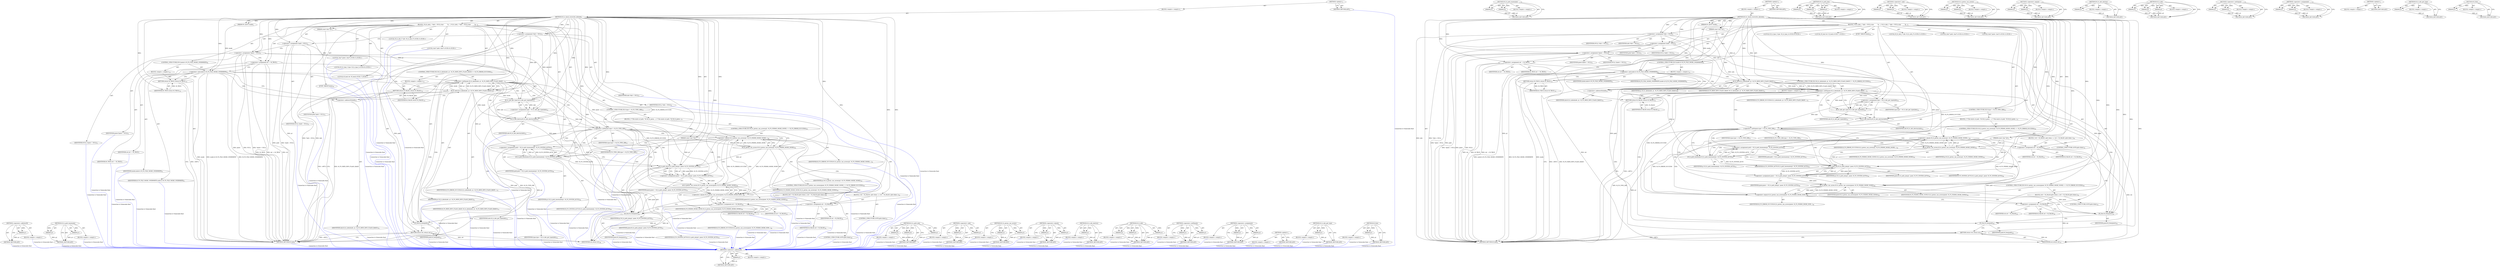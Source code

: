 digraph "M_free" {
vulnerable_145 [label=<(METHOD,&lt;operator&gt;.addressOf)>];
vulnerable_146 [label=<(PARAM,p1)>];
vulnerable_147 [label=<(BLOCK,&lt;empty&gt;,&lt;empty&gt;)>];
vulnerable_148 [label=<(METHOD_RETURN,ANY)>];
vulnerable_167 [label=<(METHOD,M_fs_path_basename)>];
vulnerable_168 [label=<(PARAM,p1)>];
vulnerable_169 [label=<(PARAM,p2)>];
vulnerable_170 [label=<(BLOCK,&lt;empty&gt;,&lt;empty&gt;)>];
vulnerable_171 [label=<(METHOD_RETURN,ANY)>];
vulnerable_6 [label=<(METHOD,&lt;global&gt;)<SUB>1</SUB>>];
vulnerable_7 [label=<(BLOCK,&lt;empty&gt;,&lt;empty&gt;)<SUB>1</SUB>>];
vulnerable_8 [label=<(METHOD,M_fs_check_overwrite_allowed)<SUB>1</SUB>>];
vulnerable_9 [label=<(PARAM,const char *p1)<SUB>1</SUB>>];
vulnerable_10 [label=<(PARAM,const char *p2)<SUB>1</SUB>>];
vulnerable_11 [label=<(PARAM,M_uint32 mode)<SUB>1</SUB>>];
vulnerable_12 [label=<(BLOCK,{
 	M_fs_info_t  *info = NULL;
	char         *p...,{
 	M_fs_info_t  *info = NULL;
	char         *p...)<SUB>2</SUB>>];
vulnerable_13 [label="<(LOCAL,M_fs_info_t* info: M_fs_info_t*)<SUB>3</SUB>>"];
vulnerable_14 [label=<(&lt;operator&gt;.assignment,*info = NULL)<SUB>3</SUB>>];
vulnerable_15 [label=<(IDENTIFIER,info,*info = NULL)<SUB>3</SUB>>];
vulnerable_16 [label=<(IDENTIFIER,NULL,*info = NULL)<SUB>3</SUB>>];
vulnerable_17 [label="<(LOCAL,char* pold: char*)<SUB>4</SUB>>"];
vulnerable_18 [label=<(&lt;operator&gt;.assignment,*pold = NULL)<SUB>4</SUB>>];
vulnerable_19 [label=<(IDENTIFIER,pold,*pold = NULL)<SUB>4</SUB>>];
vulnerable_20 [label=<(IDENTIFIER,NULL,*pold = NULL)<SUB>4</SUB>>];
vulnerable_21 [label="<(LOCAL,char* pnew: char*)<SUB>5</SUB>>"];
vulnerable_22 [label=<(&lt;operator&gt;.assignment,*pnew = NULL)<SUB>5</SUB>>];
vulnerable_23 [label=<(IDENTIFIER,pnew,*pnew = NULL)<SUB>5</SUB>>];
vulnerable_24 [label=<(IDENTIFIER,NULL,*pnew = NULL)<SUB>5</SUB>>];
vulnerable_25 [label="<(LOCAL,M_fs_type_t type: M_fs_type_t)<SUB>6</SUB>>"];
vulnerable_26 [label="<(LOCAL,M_bool ret: M_bool)<SUB>7</SUB>>"];
vulnerable_27 [label=<(&lt;operator&gt;.assignment,ret  = M_TRUE)<SUB>7</SUB>>];
vulnerable_28 [label=<(IDENTIFIER,ret,ret  = M_TRUE)<SUB>7</SUB>>];
vulnerable_29 [label=<(IDENTIFIER,M_TRUE,ret  = M_TRUE)<SUB>7</SUB>>];
vulnerable_30 [label=<(CONTROL_STRUCTURE,IF,if (mode &amp; M_FS_FILE_MODE_OVERWRITE))<SUB>9</SUB>>];
vulnerable_31 [label=<(&lt;operator&gt;.and,mode &amp; M_FS_FILE_MODE_OVERWRITE)<SUB>9</SUB>>];
vulnerable_32 [label=<(IDENTIFIER,mode,mode &amp; M_FS_FILE_MODE_OVERWRITE)<SUB>9</SUB>>];
vulnerable_33 [label=<(IDENTIFIER,M_FS_FILE_MODE_OVERWRITE,mode &amp; M_FS_FILE_MODE_OVERWRITE)<SUB>9</SUB>>];
vulnerable_34 [label=<(BLOCK,&lt;empty&gt;,&lt;empty&gt;)<SUB>10</SUB>>];
vulnerable_35 [label=<(RETURN,return M_TRUE;,return M_TRUE;)<SUB>10</SUB>>];
vulnerable_36 [label=<(IDENTIFIER,M_TRUE,return M_TRUE;)<SUB>10</SUB>>];
vulnerable_37 [label=<(CONTROL_STRUCTURE,IF,if (M_fs_info(&amp;info, p1, M_FS_PATH_INFO_FLAGS_BASIC) != M_FS_ERROR_SUCCESS))<SUB>21</SUB>>];
vulnerable_38 [label=<(&lt;operator&gt;.notEquals,M_fs_info(&amp;info, p1, M_FS_PATH_INFO_FLAGS_BASIC...)<SUB>21</SUB>>];
vulnerable_39 [label=<(M_fs_info,M_fs_info(&amp;info, p1, M_FS_PATH_INFO_FLAGS_BASIC))<SUB>21</SUB>>];
vulnerable_40 [label=<(&lt;operator&gt;.addressOf,&amp;info)<SUB>21</SUB>>];
vulnerable_41 [label=<(IDENTIFIER,info,M_fs_info(&amp;info, p1, M_FS_PATH_INFO_FLAGS_BASIC))<SUB>21</SUB>>];
vulnerable_42 [label=<(IDENTIFIER,p1,M_fs_info(&amp;info, p1, M_FS_PATH_INFO_FLAGS_BASIC))<SUB>21</SUB>>];
vulnerable_43 [label=<(IDENTIFIER,M_FS_PATH_INFO_FLAGS_BASIC,M_fs_info(&amp;info, p1, M_FS_PATH_INFO_FLAGS_BASIC))<SUB>21</SUB>>];
vulnerable_44 [label=<(IDENTIFIER,M_FS_ERROR_SUCCESS,M_fs_info(&amp;info, p1, M_FS_PATH_INFO_FLAGS_BASIC...)<SUB>21</SUB>>];
vulnerable_45 [label=<(BLOCK,&lt;empty&gt;,&lt;empty&gt;)<SUB>22</SUB>>];
vulnerable_46 [label=<(RETURN,return M_FALSE;,return M_FALSE;)<SUB>22</SUB>>];
vulnerable_47 [label=<(IDENTIFIER,M_FALSE,return M_FALSE;)<SUB>22</SUB>>];
vulnerable_48 [label=<(&lt;operator&gt;.assignment,type = M_fs_info_get_type(info))<SUB>24</SUB>>];
vulnerable_49 [label=<(IDENTIFIER,type,type = M_fs_info_get_type(info))<SUB>24</SUB>>];
vulnerable_50 [label=<(M_fs_info_get_type,M_fs_info_get_type(info))<SUB>24</SUB>>];
vulnerable_51 [label=<(IDENTIFIER,info,M_fs_info_get_type(info))<SUB>24</SUB>>];
vulnerable_52 [label=<(M_fs_info_destroy,M_fs_info_destroy(info))<SUB>25</SUB>>];
vulnerable_53 [label=<(IDENTIFIER,info,M_fs_info_destroy(info))<SUB>25</SUB>>];
vulnerable_54 [label=<(CONTROL_STRUCTURE,IF,if (type != M_FS_TYPE_DIR))<SUB>27</SUB>>];
vulnerable_55 [label=<(&lt;operator&gt;.notEquals,type != M_FS_TYPE_DIR)<SUB>27</SUB>>];
vulnerable_56 [label=<(IDENTIFIER,type,type != M_FS_TYPE_DIR)<SUB>27</SUB>>];
vulnerable_57 [label=<(IDENTIFIER,M_FS_TYPE_DIR,type != M_FS_TYPE_DIR)<SUB>27</SUB>>];
vulnerable_58 [label=<(BLOCK,{
 		/* File exists at path. */
		if (M_fs_perm...,{
 		/* File exists at path. */
		if (M_fs_perm...)<SUB>27</SUB>>];
vulnerable_59 [label=<(CONTROL_STRUCTURE,IF,if (M_fs_perms_can_access(p2, M_FS_PERMS_MODE_NONE) == M_FS_ERROR_SUCCESS))<SUB>29</SUB>>];
vulnerable_60 [label=<(&lt;operator&gt;.equals,M_fs_perms_can_access(p2, M_FS_PERMS_MODE_NONE)...)<SUB>29</SUB>>];
vulnerable_61 [label=<(M_fs_perms_can_access,M_fs_perms_can_access(p2, M_FS_PERMS_MODE_NONE))<SUB>29</SUB>>];
vulnerable_62 [label=<(IDENTIFIER,p2,M_fs_perms_can_access(p2, M_FS_PERMS_MODE_NONE))<SUB>29</SUB>>];
vulnerable_63 [label=<(IDENTIFIER,M_FS_PERMS_MODE_NONE,M_fs_perms_can_access(p2, M_FS_PERMS_MODE_NONE))<SUB>29</SUB>>];
vulnerable_64 [label=<(IDENTIFIER,M_FS_ERROR_SUCCESS,M_fs_perms_can_access(p2, M_FS_PERMS_MODE_NONE)...)<SUB>29</SUB>>];
vulnerable_65 [label=<(BLOCK,{
 			ret = M_FALSE;
 			goto done;
 		},{
 			ret = M_FALSE;
 			goto done;
 		})<SUB>30</SUB>>];
vulnerable_66 [label=<(&lt;operator&gt;.assignment,ret = M_FALSE)<SUB>31</SUB>>];
vulnerable_67 [label=<(IDENTIFIER,ret,ret = M_FALSE)<SUB>31</SUB>>];
vulnerable_68 [label=<(IDENTIFIER,M_FALSE,ret = M_FALSE)<SUB>31</SUB>>];
vulnerable_69 [label=<(CONTROL_STRUCTURE,GOTO,goto done;)<SUB>32</SUB>>];
vulnerable_70 [label=<(&lt;operator&gt;.assignment,pold = M_fs_path_basename(p1, M_FS_SYSTEM_AUTO))<SUB>37</SUB>>];
vulnerable_71 [label=<(IDENTIFIER,pold,pold = M_fs_path_basename(p1, M_FS_SYSTEM_AUTO))<SUB>37</SUB>>];
vulnerable_72 [label=<(M_fs_path_basename,M_fs_path_basename(p1, M_FS_SYSTEM_AUTO))<SUB>37</SUB>>];
vulnerable_73 [label=<(IDENTIFIER,p1,M_fs_path_basename(p1, M_FS_SYSTEM_AUTO))<SUB>37</SUB>>];
vulnerable_74 [label=<(IDENTIFIER,M_FS_SYSTEM_AUTO,M_fs_path_basename(p1, M_FS_SYSTEM_AUTO))<SUB>37</SUB>>];
vulnerable_75 [label=<(&lt;operator&gt;.assignment,pnew = M_fs_path_join(p2, pnew, M_FS_SYSTEM_AUTO))<SUB>38</SUB>>];
vulnerable_76 [label=<(IDENTIFIER,pnew,pnew = M_fs_path_join(p2, pnew, M_FS_SYSTEM_AUTO))<SUB>38</SUB>>];
vulnerable_77 [label=<(M_fs_path_join,M_fs_path_join(p2, pnew, M_FS_SYSTEM_AUTO))<SUB>38</SUB>>];
vulnerable_78 [label=<(IDENTIFIER,p2,M_fs_path_join(p2, pnew, M_FS_SYSTEM_AUTO))<SUB>38</SUB>>];
vulnerable_79 [label=<(IDENTIFIER,pnew,M_fs_path_join(p2, pnew, M_FS_SYSTEM_AUTO))<SUB>38</SUB>>];
vulnerable_80 [label=<(IDENTIFIER,M_FS_SYSTEM_AUTO,M_fs_path_join(p2, pnew, M_FS_SYSTEM_AUTO))<SUB>38</SUB>>];
vulnerable_81 [label=<(CONTROL_STRUCTURE,IF,if (M_fs_perms_can_access(pnew, M_FS_PERMS_MODE_NONE) == M_FS_ERROR_SUCCESS))<SUB>39</SUB>>];
vulnerable_82 [label=<(&lt;operator&gt;.equals,M_fs_perms_can_access(pnew, M_FS_PERMS_MODE_NON...)<SUB>39</SUB>>];
vulnerable_83 [label=<(M_fs_perms_can_access,M_fs_perms_can_access(pnew, M_FS_PERMS_MODE_NONE))<SUB>39</SUB>>];
vulnerable_84 [label=<(IDENTIFIER,pnew,M_fs_perms_can_access(pnew, M_FS_PERMS_MODE_NONE))<SUB>39</SUB>>];
vulnerable_85 [label=<(IDENTIFIER,M_FS_PERMS_MODE_NONE,M_fs_perms_can_access(pnew, M_FS_PERMS_MODE_NONE))<SUB>39</SUB>>];
vulnerable_86 [label=<(IDENTIFIER,M_FS_ERROR_SUCCESS,M_fs_perms_can_access(pnew, M_FS_PERMS_MODE_NON...)<SUB>39</SUB>>];
vulnerable_87 [label=<(BLOCK,{
		ret = M_FALSE;
		goto done;
	},{
		ret = M_FALSE;
		goto done;
	})<SUB>39</SUB>>];
vulnerable_88 [label=<(&lt;operator&gt;.assignment,ret = M_FALSE)<SUB>40</SUB>>];
vulnerable_89 [label=<(IDENTIFIER,ret,ret = M_FALSE)<SUB>40</SUB>>];
vulnerable_90 [label=<(IDENTIFIER,M_FALSE,ret = M_FALSE)<SUB>40</SUB>>];
vulnerable_91 [label=<(CONTROL_STRUCTURE,GOTO,goto done;)<SUB>41</SUB>>];
vulnerable_92 [label=<(JUMP_TARGET,done)<SUB>44</SUB>>];
vulnerable_93 [label=<(M_free,M_free(pnew))<SUB>45</SUB>>];
vulnerable_94 [label=<(IDENTIFIER,pnew,M_free(pnew))<SUB>45</SUB>>];
vulnerable_95 [label=<(M_free,M_free(pold))<SUB>46</SUB>>];
vulnerable_96 [label=<(IDENTIFIER,pold,M_free(pold))<SUB>46</SUB>>];
vulnerable_97 [label=<(RETURN,return ret;,return ret;)<SUB>47</SUB>>];
vulnerable_98 [label=<(IDENTIFIER,ret,return ret;)<SUB>47</SUB>>];
vulnerable_99 [label=<(METHOD_RETURN,M_bool)<SUB>1</SUB>>];
vulnerable_101 [label=<(METHOD_RETURN,ANY)<SUB>1</SUB>>];
vulnerable_172 [label=<(METHOD,M_fs_path_join)>];
vulnerable_173 [label=<(PARAM,p1)>];
vulnerable_174 [label=<(PARAM,p2)>];
vulnerable_175 [label=<(PARAM,p3)>];
vulnerable_176 [label=<(BLOCK,&lt;empty&gt;,&lt;empty&gt;)>];
vulnerable_177 [label=<(METHOD_RETURN,ANY)>];
vulnerable_129 [label=<(METHOD,&lt;operator&gt;.and)>];
vulnerable_130 [label=<(PARAM,p1)>];
vulnerable_131 [label=<(PARAM,p2)>];
vulnerable_132 [label=<(BLOCK,&lt;empty&gt;,&lt;empty&gt;)>];
vulnerable_133 [label=<(METHOD_RETURN,ANY)>];
vulnerable_162 [label=<(METHOD,M_fs_perms_can_access)>];
vulnerable_163 [label=<(PARAM,p1)>];
vulnerable_164 [label=<(PARAM,p2)>];
vulnerable_165 [label=<(BLOCK,&lt;empty&gt;,&lt;empty&gt;)>];
vulnerable_166 [label=<(METHOD_RETURN,ANY)>];
vulnerable_157 [label=<(METHOD,&lt;operator&gt;.equals)>];
vulnerable_158 [label=<(PARAM,p1)>];
vulnerable_159 [label=<(PARAM,p2)>];
vulnerable_160 [label=<(BLOCK,&lt;empty&gt;,&lt;empty&gt;)>];
vulnerable_161 [label=<(METHOD_RETURN,ANY)>];
vulnerable_153 [label=<(METHOD,M_fs_info_destroy)>];
vulnerable_154 [label=<(PARAM,p1)>];
vulnerable_155 [label=<(BLOCK,&lt;empty&gt;,&lt;empty&gt;)>];
vulnerable_156 [label=<(METHOD_RETURN,ANY)>];
vulnerable_139 [label=<(METHOD,M_fs_info)>];
vulnerable_140 [label=<(PARAM,p1)>];
vulnerable_141 [label=<(PARAM,p2)>];
vulnerable_142 [label=<(PARAM,p3)>];
vulnerable_143 [label=<(BLOCK,&lt;empty&gt;,&lt;empty&gt;)>];
vulnerable_144 [label=<(METHOD_RETURN,ANY)>];
vulnerable_134 [label=<(METHOD,&lt;operator&gt;.notEquals)>];
vulnerable_135 [label=<(PARAM,p1)>];
vulnerable_136 [label=<(PARAM,p2)>];
vulnerable_137 [label=<(BLOCK,&lt;empty&gt;,&lt;empty&gt;)>];
vulnerable_138 [label=<(METHOD_RETURN,ANY)>];
vulnerable_124 [label=<(METHOD,&lt;operator&gt;.assignment)>];
vulnerable_125 [label=<(PARAM,p1)>];
vulnerable_126 [label=<(PARAM,p2)>];
vulnerable_127 [label=<(BLOCK,&lt;empty&gt;,&lt;empty&gt;)>];
vulnerable_128 [label=<(METHOD_RETURN,ANY)>];
vulnerable_118 [label=<(METHOD,&lt;global&gt;)<SUB>1</SUB>>];
vulnerable_119 [label=<(BLOCK,&lt;empty&gt;,&lt;empty&gt;)>];
vulnerable_120 [label=<(METHOD_RETURN,ANY)>];
vulnerable_149 [label=<(METHOD,M_fs_info_get_type)>];
vulnerable_150 [label=<(PARAM,p1)>];
vulnerable_151 [label=<(BLOCK,&lt;empty&gt;,&lt;empty&gt;)>];
vulnerable_152 [label=<(METHOD_RETURN,ANY)>];
vulnerable_178 [label=<(METHOD,M_free)>];
vulnerable_179 [label=<(PARAM,p1)>];
vulnerable_180 [label=<(BLOCK,&lt;empty&gt;,&lt;empty&gt;)>];
vulnerable_181 [label=<(METHOD_RETURN,ANY)>];
fixed_145 [label=<(METHOD,&lt;operator&gt;.addressOf)>];
fixed_146 [label=<(PARAM,p1)>];
fixed_147 [label=<(BLOCK,&lt;empty&gt;,&lt;empty&gt;)>];
fixed_148 [label=<(METHOD_RETURN,ANY)>];
fixed_167 [label=<(METHOD,M_fs_path_basename)>];
fixed_168 [label=<(PARAM,p1)>];
fixed_169 [label=<(PARAM,p2)>];
fixed_170 [label=<(BLOCK,&lt;empty&gt;,&lt;empty&gt;)>];
fixed_171 [label=<(METHOD_RETURN,ANY)>];
fixed_6 [label=<(METHOD,&lt;global&gt;)<SUB>1</SUB>>];
fixed_7 [label=<(BLOCK,&lt;empty&gt;,&lt;empty&gt;)<SUB>1</SUB>>];
fixed_8 [label=<(METHOD,M_fs_check_overwrite_allowed)<SUB>1</SUB>>];
fixed_9 [label=<(PARAM,const char *p1)<SUB>1</SUB>>];
fixed_10 [label=<(PARAM,const char *p2)<SUB>1</SUB>>];
fixed_11 [label=<(PARAM,M_uint32 mode)<SUB>1</SUB>>];
fixed_12 [label=<(BLOCK,{
 	M_fs_info_t  *info = NULL;
	char         *p...,{
 	M_fs_info_t  *info = NULL;
	char         *p...)<SUB>2</SUB>>];
fixed_13 [label="<(LOCAL,M_fs_info_t* info: M_fs_info_t*)<SUB>3</SUB>>"];
fixed_14 [label=<(&lt;operator&gt;.assignment,*info = NULL)<SUB>3</SUB>>];
fixed_15 [label=<(IDENTIFIER,info,*info = NULL)<SUB>3</SUB>>];
fixed_16 [label=<(IDENTIFIER,NULL,*info = NULL)<SUB>3</SUB>>];
fixed_17 [label="<(LOCAL,char* pold: char*)<SUB>4</SUB>>"];
fixed_18 [label=<(&lt;operator&gt;.assignment,*pold = NULL)<SUB>4</SUB>>];
fixed_19 [label=<(IDENTIFIER,pold,*pold = NULL)<SUB>4</SUB>>];
fixed_20 [label=<(IDENTIFIER,NULL,*pold = NULL)<SUB>4</SUB>>];
fixed_21 [label="<(LOCAL,char* pnew: char*)<SUB>5</SUB>>"];
fixed_22 [label=<(&lt;operator&gt;.assignment,*pnew = NULL)<SUB>5</SUB>>];
fixed_23 [label=<(IDENTIFIER,pnew,*pnew = NULL)<SUB>5</SUB>>];
fixed_24 [label=<(IDENTIFIER,NULL,*pnew = NULL)<SUB>5</SUB>>];
fixed_25 [label="<(LOCAL,M_fs_type_t type: M_fs_type_t)<SUB>6</SUB>>"];
fixed_26 [label="<(LOCAL,M_bool ret: M_bool)<SUB>7</SUB>>"];
fixed_27 [label=<(&lt;operator&gt;.assignment,ret  = M_TRUE)<SUB>7</SUB>>];
fixed_28 [label=<(IDENTIFIER,ret,ret  = M_TRUE)<SUB>7</SUB>>];
fixed_29 [label=<(IDENTIFIER,M_TRUE,ret  = M_TRUE)<SUB>7</SUB>>];
fixed_30 [label=<(CONTROL_STRUCTURE,IF,if (mode &amp; M_FS_FILE_MODE_OVERWRITE))<SUB>9</SUB>>];
fixed_31 [label=<(&lt;operator&gt;.and,mode &amp; M_FS_FILE_MODE_OVERWRITE)<SUB>9</SUB>>];
fixed_32 [label=<(IDENTIFIER,mode,mode &amp; M_FS_FILE_MODE_OVERWRITE)<SUB>9</SUB>>];
fixed_33 [label=<(IDENTIFIER,M_FS_FILE_MODE_OVERWRITE,mode &amp; M_FS_FILE_MODE_OVERWRITE)<SUB>9</SUB>>];
fixed_34 [label=<(BLOCK,&lt;empty&gt;,&lt;empty&gt;)<SUB>10</SUB>>];
fixed_35 [label=<(RETURN,return M_TRUE;,return M_TRUE;)<SUB>10</SUB>>];
fixed_36 [label=<(IDENTIFIER,M_TRUE,return M_TRUE;)<SUB>10</SUB>>];
fixed_37 [label=<(CONTROL_STRUCTURE,IF,if (M_fs_info(&amp;info, p1, M_FS_PATH_INFO_FLAGS_BASIC) != M_FS_ERROR_SUCCESS))<SUB>21</SUB>>];
fixed_38 [label=<(&lt;operator&gt;.notEquals,M_fs_info(&amp;info, p1, M_FS_PATH_INFO_FLAGS_BASIC...)<SUB>21</SUB>>];
fixed_39 [label=<(M_fs_info,M_fs_info(&amp;info, p1, M_FS_PATH_INFO_FLAGS_BASIC))<SUB>21</SUB>>];
fixed_40 [label=<(&lt;operator&gt;.addressOf,&amp;info)<SUB>21</SUB>>];
fixed_41 [label=<(IDENTIFIER,info,M_fs_info(&amp;info, p1, M_FS_PATH_INFO_FLAGS_BASIC))<SUB>21</SUB>>];
fixed_42 [label=<(IDENTIFIER,p1,M_fs_info(&amp;info, p1, M_FS_PATH_INFO_FLAGS_BASIC))<SUB>21</SUB>>];
fixed_43 [label=<(IDENTIFIER,M_FS_PATH_INFO_FLAGS_BASIC,M_fs_info(&amp;info, p1, M_FS_PATH_INFO_FLAGS_BASIC))<SUB>21</SUB>>];
fixed_44 [label=<(IDENTIFIER,M_FS_ERROR_SUCCESS,M_fs_info(&amp;info, p1, M_FS_PATH_INFO_FLAGS_BASIC...)<SUB>21</SUB>>];
fixed_45 [label=<(BLOCK,&lt;empty&gt;,&lt;empty&gt;)<SUB>22</SUB>>];
fixed_46 [label=<(RETURN,return M_FALSE;,return M_FALSE;)<SUB>22</SUB>>];
fixed_47 [label=<(IDENTIFIER,M_FALSE,return M_FALSE;)<SUB>22</SUB>>];
fixed_48 [label=<(&lt;operator&gt;.assignment,type = M_fs_info_get_type(info))<SUB>24</SUB>>];
fixed_49 [label=<(IDENTIFIER,type,type = M_fs_info_get_type(info))<SUB>24</SUB>>];
fixed_50 [label=<(M_fs_info_get_type,M_fs_info_get_type(info))<SUB>24</SUB>>];
fixed_51 [label=<(IDENTIFIER,info,M_fs_info_get_type(info))<SUB>24</SUB>>];
fixed_52 [label=<(M_fs_info_destroy,M_fs_info_destroy(info))<SUB>25</SUB>>];
fixed_53 [label=<(IDENTIFIER,info,M_fs_info_destroy(info))<SUB>25</SUB>>];
fixed_54 [label=<(CONTROL_STRUCTURE,IF,if (type != M_FS_TYPE_DIR))<SUB>27</SUB>>];
fixed_55 [label=<(&lt;operator&gt;.notEquals,type != M_FS_TYPE_DIR)<SUB>27</SUB>>];
fixed_56 [label=<(IDENTIFIER,type,type != M_FS_TYPE_DIR)<SUB>27</SUB>>];
fixed_57 [label=<(IDENTIFIER,M_FS_TYPE_DIR,type != M_FS_TYPE_DIR)<SUB>27</SUB>>];
fixed_58 [label=<(BLOCK,{
 		/* File exists at path. */
		if (M_fs_perm...,{
 		/* File exists at path. */
		if (M_fs_perm...)<SUB>27</SUB>>];
fixed_59 [label=<(CONTROL_STRUCTURE,IF,if (M_fs_perms_can_access(p2, M_FS_PERMS_MODE_NONE) == M_FS_ERROR_SUCCESS))<SUB>29</SUB>>];
fixed_60 [label=<(&lt;operator&gt;.equals,M_fs_perms_can_access(p2, M_FS_PERMS_MODE_NONE)...)<SUB>29</SUB>>];
fixed_61 [label=<(M_fs_perms_can_access,M_fs_perms_can_access(p2, M_FS_PERMS_MODE_NONE))<SUB>29</SUB>>];
fixed_62 [label=<(IDENTIFIER,p2,M_fs_perms_can_access(p2, M_FS_PERMS_MODE_NONE))<SUB>29</SUB>>];
fixed_63 [label=<(IDENTIFIER,M_FS_PERMS_MODE_NONE,M_fs_perms_can_access(p2, M_FS_PERMS_MODE_NONE))<SUB>29</SUB>>];
fixed_64 [label=<(IDENTIFIER,M_FS_ERROR_SUCCESS,M_fs_perms_can_access(p2, M_FS_PERMS_MODE_NONE)...)<SUB>29</SUB>>];
fixed_65 [label=<(BLOCK,{
 			ret = M_FALSE;
 			goto done;
 		},{
 			ret = M_FALSE;
 			goto done;
 		})<SUB>29</SUB>>];
fixed_66 [label=<(&lt;operator&gt;.assignment,ret = M_FALSE)<SUB>30</SUB>>];
fixed_67 [label=<(IDENTIFIER,ret,ret = M_FALSE)<SUB>30</SUB>>];
fixed_68 [label=<(IDENTIFIER,M_FALSE,ret = M_FALSE)<SUB>30</SUB>>];
fixed_69 [label=<(CONTROL_STRUCTURE,GOTO,goto done;)<SUB>31</SUB>>];
fixed_70 [label=<(&lt;operator&gt;.assignment,pold = M_fs_path_basename(p1, M_FS_SYSTEM_AUTO))<SUB>36</SUB>>];
fixed_71 [label=<(IDENTIFIER,pold,pold = M_fs_path_basename(p1, M_FS_SYSTEM_AUTO))<SUB>36</SUB>>];
fixed_72 [label=<(M_fs_path_basename,M_fs_path_basename(p1, M_FS_SYSTEM_AUTO))<SUB>36</SUB>>];
fixed_73 [label=<(IDENTIFIER,p1,M_fs_path_basename(p1, M_FS_SYSTEM_AUTO))<SUB>36</SUB>>];
fixed_74 [label=<(IDENTIFIER,M_FS_SYSTEM_AUTO,M_fs_path_basename(p1, M_FS_SYSTEM_AUTO))<SUB>36</SUB>>];
fixed_75 [label=<(&lt;operator&gt;.assignment,pnew = M_fs_path_join(p2, pnew, M_FS_SYSTEM_AUTO))<SUB>37</SUB>>];
fixed_76 [label=<(IDENTIFIER,pnew,pnew = M_fs_path_join(p2, pnew, M_FS_SYSTEM_AUTO))<SUB>37</SUB>>];
fixed_77 [label=<(M_fs_path_join,M_fs_path_join(p2, pnew, M_FS_SYSTEM_AUTO))<SUB>37</SUB>>];
fixed_78 [label=<(IDENTIFIER,p2,M_fs_path_join(p2, pnew, M_FS_SYSTEM_AUTO))<SUB>37</SUB>>];
fixed_79 [label=<(IDENTIFIER,pnew,M_fs_path_join(p2, pnew, M_FS_SYSTEM_AUTO))<SUB>37</SUB>>];
fixed_80 [label=<(IDENTIFIER,M_FS_SYSTEM_AUTO,M_fs_path_join(p2, pnew, M_FS_SYSTEM_AUTO))<SUB>37</SUB>>];
fixed_81 [label=<(CONTROL_STRUCTURE,IF,if (M_fs_perms_can_access(pnew, M_FS_PERMS_MODE_NONE) == M_FS_ERROR_SUCCESS))<SUB>38</SUB>>];
fixed_82 [label=<(&lt;operator&gt;.equals,M_fs_perms_can_access(pnew, M_FS_PERMS_MODE_NON...)<SUB>38</SUB>>];
fixed_83 [label=<(M_fs_perms_can_access,M_fs_perms_can_access(pnew, M_FS_PERMS_MODE_NONE))<SUB>38</SUB>>];
fixed_84 [label=<(IDENTIFIER,pnew,M_fs_perms_can_access(pnew, M_FS_PERMS_MODE_NONE))<SUB>38</SUB>>];
fixed_85 [label=<(IDENTIFIER,M_FS_PERMS_MODE_NONE,M_fs_perms_can_access(pnew, M_FS_PERMS_MODE_NONE))<SUB>38</SUB>>];
fixed_86 [label=<(IDENTIFIER,M_FS_ERROR_SUCCESS,M_fs_perms_can_access(pnew, M_FS_PERMS_MODE_NON...)<SUB>38</SUB>>];
fixed_87 [label=<(BLOCK,{
		ret = M_FALSE;
		goto done;
	},{
		ret = M_FALSE;
		goto done;
	})<SUB>38</SUB>>];
fixed_88 [label=<(&lt;operator&gt;.assignment,ret = M_FALSE)<SUB>39</SUB>>];
fixed_89 [label=<(IDENTIFIER,ret,ret = M_FALSE)<SUB>39</SUB>>];
fixed_90 [label=<(IDENTIFIER,M_FALSE,ret = M_FALSE)<SUB>39</SUB>>];
fixed_91 [label=<(CONTROL_STRUCTURE,GOTO,goto done;)<SUB>40</SUB>>];
fixed_92 [label=<(JUMP_TARGET,done)<SUB>43</SUB>>];
fixed_93 [label=<(M_free,M_free(pnew))<SUB>44</SUB>>];
fixed_94 [label=<(IDENTIFIER,pnew,M_free(pnew))<SUB>44</SUB>>];
fixed_95 [label=<(M_free,M_free(pold))<SUB>45</SUB>>];
fixed_96 [label=<(IDENTIFIER,pold,M_free(pold))<SUB>45</SUB>>];
fixed_97 [label=<(RETURN,return ret;,return ret;)<SUB>46</SUB>>];
fixed_98 [label=<(IDENTIFIER,ret,return ret;)<SUB>46</SUB>>];
fixed_99 [label=<(METHOD_RETURN,M_bool)<SUB>1</SUB>>];
fixed_101 [label=<(METHOD_RETURN,ANY)<SUB>1</SUB>>];
fixed_172 [label=<(METHOD,M_fs_path_join)>];
fixed_173 [label=<(PARAM,p1)>];
fixed_174 [label=<(PARAM,p2)>];
fixed_175 [label=<(PARAM,p3)>];
fixed_176 [label=<(BLOCK,&lt;empty&gt;,&lt;empty&gt;)>];
fixed_177 [label=<(METHOD_RETURN,ANY)>];
fixed_129 [label=<(METHOD,&lt;operator&gt;.and)>];
fixed_130 [label=<(PARAM,p1)>];
fixed_131 [label=<(PARAM,p2)>];
fixed_132 [label=<(BLOCK,&lt;empty&gt;,&lt;empty&gt;)>];
fixed_133 [label=<(METHOD_RETURN,ANY)>];
fixed_162 [label=<(METHOD,M_fs_perms_can_access)>];
fixed_163 [label=<(PARAM,p1)>];
fixed_164 [label=<(PARAM,p2)>];
fixed_165 [label=<(BLOCK,&lt;empty&gt;,&lt;empty&gt;)>];
fixed_166 [label=<(METHOD_RETURN,ANY)>];
fixed_157 [label=<(METHOD,&lt;operator&gt;.equals)>];
fixed_158 [label=<(PARAM,p1)>];
fixed_159 [label=<(PARAM,p2)>];
fixed_160 [label=<(BLOCK,&lt;empty&gt;,&lt;empty&gt;)>];
fixed_161 [label=<(METHOD_RETURN,ANY)>];
fixed_153 [label=<(METHOD,M_fs_info_destroy)>];
fixed_154 [label=<(PARAM,p1)>];
fixed_155 [label=<(BLOCK,&lt;empty&gt;,&lt;empty&gt;)>];
fixed_156 [label=<(METHOD_RETURN,ANY)>];
fixed_139 [label=<(METHOD,M_fs_info)>];
fixed_140 [label=<(PARAM,p1)>];
fixed_141 [label=<(PARAM,p2)>];
fixed_142 [label=<(PARAM,p3)>];
fixed_143 [label=<(BLOCK,&lt;empty&gt;,&lt;empty&gt;)>];
fixed_144 [label=<(METHOD_RETURN,ANY)>];
fixed_134 [label=<(METHOD,&lt;operator&gt;.notEquals)>];
fixed_135 [label=<(PARAM,p1)>];
fixed_136 [label=<(PARAM,p2)>];
fixed_137 [label=<(BLOCK,&lt;empty&gt;,&lt;empty&gt;)>];
fixed_138 [label=<(METHOD_RETURN,ANY)>];
fixed_124 [label=<(METHOD,&lt;operator&gt;.assignment)>];
fixed_125 [label=<(PARAM,p1)>];
fixed_126 [label=<(PARAM,p2)>];
fixed_127 [label=<(BLOCK,&lt;empty&gt;,&lt;empty&gt;)>];
fixed_128 [label=<(METHOD_RETURN,ANY)>];
fixed_118 [label=<(METHOD,&lt;global&gt;)<SUB>1</SUB>>];
fixed_119 [label=<(BLOCK,&lt;empty&gt;,&lt;empty&gt;)>];
fixed_120 [label=<(METHOD_RETURN,ANY)>];
fixed_149 [label=<(METHOD,M_fs_info_get_type)>];
fixed_150 [label=<(PARAM,p1)>];
fixed_151 [label=<(BLOCK,&lt;empty&gt;,&lt;empty&gt;)>];
fixed_152 [label=<(METHOD_RETURN,ANY)>];
fixed_178 [label=<(METHOD,M_free)>];
fixed_179 [label=<(PARAM,p1)>];
fixed_180 [label=<(BLOCK,&lt;empty&gt;,&lt;empty&gt;)>];
fixed_181 [label=<(METHOD_RETURN,ANY)>];
vulnerable_145 -> vulnerable_146  [key=0, label="AST: "];
vulnerable_145 -> vulnerable_146  [key=1, label="DDG: "];
vulnerable_145 -> vulnerable_147  [key=0, label="AST: "];
vulnerable_145 -> vulnerable_148  [key=0, label="AST: "];
vulnerable_145 -> vulnerable_148  [key=1, label="CFG: "];
vulnerable_146 -> vulnerable_148  [key=0, label="DDG: p1"];
vulnerable_167 -> vulnerable_168  [key=0, label="AST: "];
vulnerable_167 -> vulnerable_168  [key=1, label="DDG: "];
vulnerable_167 -> vulnerable_170  [key=0, label="AST: "];
vulnerable_167 -> vulnerable_169  [key=0, label="AST: "];
vulnerable_167 -> vulnerable_169  [key=1, label="DDG: "];
vulnerable_167 -> vulnerable_171  [key=0, label="AST: "];
vulnerable_167 -> vulnerable_171  [key=1, label="CFG: "];
vulnerable_168 -> vulnerable_171  [key=0, label="DDG: p1"];
vulnerable_169 -> vulnerable_171  [key=0, label="DDG: p2"];
vulnerable_6 -> vulnerable_7  [key=0, label="AST: "];
vulnerable_6 -> vulnerable_101  [key=0, label="AST: "];
vulnerable_6 -> vulnerable_101  [key=1, label="CFG: "];
vulnerable_7 -> vulnerable_8  [key=0, label="AST: "];
vulnerable_8 -> vulnerable_9  [key=0, label="AST: "];
vulnerable_8 -> vulnerable_9  [key=1, label="DDG: "];
vulnerable_8 -> vulnerable_10  [key=0, label="AST: "];
vulnerable_8 -> vulnerable_10  [key=1, label="DDG: "];
vulnerable_8 -> vulnerable_11  [key=0, label="AST: "];
vulnerable_8 -> vulnerable_11  [key=1, label="DDG: "];
vulnerable_8 -> vulnerable_12  [key=0, label="AST: "];
vulnerable_8 -> vulnerable_99  [key=0, label="AST: "];
vulnerable_8 -> vulnerable_14  [key=0, label="CFG: "];
vulnerable_8 -> vulnerable_14  [key=1, label="DDG: "];
vulnerable_8 -> vulnerable_18  [key=0, label="DDG: "];
vulnerable_8 -> vulnerable_22  [key=0, label="DDG: "];
vulnerable_8 -> vulnerable_27  [key=0, label="DDG: "];
vulnerable_8 -> vulnerable_52  [key=0, label="DDG: "];
vulnerable_8 -> vulnerable_93  [key=0, label="DDG: "];
vulnerable_8 -> vulnerable_95  [key=0, label="DDG: "];
vulnerable_8 -> vulnerable_98  [key=0, label="DDG: "];
vulnerable_8 -> vulnerable_31  [key=0, label="DDG: "];
vulnerable_8 -> vulnerable_38  [key=0, label="DDG: "];
vulnerable_8 -> vulnerable_46  [key=0, label="DDG: "];
vulnerable_8 -> vulnerable_50  [key=0, label="DDG: "];
vulnerable_8 -> vulnerable_55  [key=0, label="DDG: "];
vulnerable_8 -> vulnerable_72  [key=0, label="DDG: "];
vulnerable_8 -> vulnerable_77  [key=0, label="DDG: "];
vulnerable_8 -> vulnerable_82  [key=0, label="DDG: "];
vulnerable_8 -> vulnerable_88  [key=0, label="DDG: "];
vulnerable_8 -> vulnerable_36  [key=0, label="DDG: "];
vulnerable_8 -> vulnerable_39  [key=0, label="DDG: "];
vulnerable_8 -> vulnerable_47  [key=0, label="DDG: "];
vulnerable_8 -> vulnerable_83  [key=0, label="DDG: "];
vulnerable_8 -> vulnerable_60  [key=0, label="DDG: "];
vulnerable_8 -> vulnerable_66  [key=0, label="DDG: "];
vulnerable_8 -> vulnerable_61  [key=0, label="DDG: "];
vulnerable_9 -> vulnerable_99  [key=0, label="DDG: p1"];
vulnerable_9 -> vulnerable_39  [key=0, label="DDG: p1"];
vulnerable_10 -> vulnerable_99  [key=0, label="DDG: p2"];
vulnerable_10 -> vulnerable_77  [key=0, label="DDG: p2"];
vulnerable_10 -> vulnerable_61  [key=0, label="DDG: p2"];
vulnerable_11 -> vulnerable_31  [key=0, label="DDG: mode"];
vulnerable_12 -> vulnerable_13  [key=0, label="AST: "];
vulnerable_12 -> vulnerable_14  [key=0, label="AST: "];
vulnerable_12 -> vulnerable_17  [key=0, label="AST: "];
vulnerable_12 -> vulnerable_18  [key=0, label="AST: "];
vulnerable_12 -> vulnerable_21  [key=0, label="AST: "];
vulnerable_12 -> vulnerable_22  [key=0, label="AST: "];
vulnerable_12 -> vulnerable_25  [key=0, label="AST: "];
vulnerable_12 -> vulnerable_26  [key=0, label="AST: "];
vulnerable_12 -> vulnerable_27  [key=0, label="AST: "];
vulnerable_12 -> vulnerable_30  [key=0, label="AST: "];
vulnerable_12 -> vulnerable_37  [key=0, label="AST: "];
vulnerable_12 -> vulnerable_48  [key=0, label="AST: "];
vulnerable_12 -> vulnerable_52  [key=0, label="AST: "];
vulnerable_12 -> vulnerable_54  [key=0, label="AST: "];
vulnerable_12 -> vulnerable_70  [key=0, label="AST: "];
vulnerable_12 -> vulnerable_75  [key=0, label="AST: "];
vulnerable_12 -> vulnerable_81  [key=0, label="AST: "];
vulnerable_12 -> vulnerable_92  [key=0, label="AST: "];
vulnerable_12 -> vulnerable_93  [key=0, label="AST: "];
vulnerable_12 -> vulnerable_95  [key=0, label="AST: "];
vulnerable_12 -> vulnerable_97  [key=0, label="AST: "];
vulnerable_14 -> vulnerable_15  [key=0, label="AST: "];
vulnerable_14 -> vulnerable_16  [key=0, label="AST: "];
vulnerable_14 -> vulnerable_18  [key=0, label="CFG: "];
vulnerable_14 -> vulnerable_99  [key=0, label="DDG: info"];
vulnerable_14 -> vulnerable_99  [key=1, label="DDG: *info = NULL"];
vulnerable_14 -> vulnerable_50  [key=0, label="DDG: info"];
vulnerable_14 -> vulnerable_39  [key=0, label="DDG: info"];
vulnerable_18 -> vulnerable_19  [key=0, label="AST: "];
vulnerable_18 -> vulnerable_20  [key=0, label="AST: "];
vulnerable_18 -> vulnerable_22  [key=0, label="CFG: "];
vulnerable_18 -> vulnerable_99  [key=0, label="DDG: pold"];
vulnerable_18 -> vulnerable_99  [key=1, label="DDG: *pold = NULL"];
vulnerable_18 -> vulnerable_95  [key=0, label="DDG: pold"];
vulnerable_22 -> vulnerable_23  [key=0, label="AST: "];
vulnerable_22 -> vulnerable_24  [key=0, label="AST: "];
vulnerable_22 -> vulnerable_27  [key=0, label="CFG: "];
vulnerable_22 -> vulnerable_99  [key=0, label="DDG: pnew"];
vulnerable_22 -> vulnerable_99  [key=1, label="DDG: NULL"];
vulnerable_22 -> vulnerable_99  [key=2, label="DDG: *pnew = NULL"];
vulnerable_22 -> vulnerable_93  [key=0, label="DDG: pnew"];
vulnerable_22 -> vulnerable_77  [key=0, label="DDG: pnew"];
vulnerable_27 -> vulnerable_28  [key=0, label="AST: "];
vulnerable_27 -> vulnerable_29  [key=0, label="AST: "];
vulnerable_27 -> vulnerable_31  [key=0, label="CFG: "];
vulnerable_27 -> vulnerable_99  [key=0, label="DDG: ret"];
vulnerable_27 -> vulnerable_99  [key=1, label="DDG: M_TRUE"];
vulnerable_27 -> vulnerable_99  [key=2, label="DDG: ret  = M_TRUE"];
vulnerable_27 -> vulnerable_98  [key=0, label="DDG: ret"];
vulnerable_30 -> vulnerable_31  [key=0, label="AST: "];
vulnerable_30 -> vulnerable_34  [key=0, label="AST: "];
vulnerable_31 -> vulnerable_32  [key=0, label="AST: "];
vulnerable_31 -> vulnerable_33  [key=0, label="AST: "];
vulnerable_31 -> vulnerable_35  [key=0, label="CFG: "];
vulnerable_31 -> vulnerable_35  [key=1, label="CDG: "];
vulnerable_31 -> vulnerable_40  [key=0, label="CFG: "];
vulnerable_31 -> vulnerable_40  [key=1, label="CDG: "];
vulnerable_31 -> vulnerable_99  [key=0, label="DDG: mode"];
vulnerable_31 -> vulnerable_99  [key=1, label="DDG: mode &amp; M_FS_FILE_MODE_OVERWRITE"];
vulnerable_31 -> vulnerable_99  [key=2, label="DDG: M_FS_FILE_MODE_OVERWRITE"];
vulnerable_31 -> vulnerable_38  [key=0, label="CDG: "];
vulnerable_31 -> vulnerable_39  [key=0, label="CDG: "];
vulnerable_34 -> vulnerable_35  [key=0, label="AST: "];
vulnerable_35 -> vulnerable_36  [key=0, label="AST: "];
vulnerable_35 -> vulnerable_99  [key=0, label="CFG: "];
vulnerable_35 -> vulnerable_99  [key=1, label="DDG: &lt;RET&gt;"];
vulnerable_36 -> vulnerable_35  [key=0, label="DDG: M_TRUE"];
vulnerable_37 -> vulnerable_38  [key=0, label="AST: "];
vulnerable_37 -> vulnerable_45  [key=0, label="AST: "];
vulnerable_38 -> vulnerable_39  [key=0, label="AST: "];
vulnerable_38 -> vulnerable_44  [key=0, label="AST: "];
vulnerable_38 -> vulnerable_46  [key=0, label="CFG: "];
vulnerable_38 -> vulnerable_46  [key=1, label="CDG: "];
vulnerable_38 -> vulnerable_50  [key=0, label="CFG: "];
vulnerable_38 -> vulnerable_50  [key=1, label="CDG: "];
vulnerable_38 -> vulnerable_82  [key=0, label="DDG: M_FS_ERROR_SUCCESS"];
vulnerable_38 -> vulnerable_60  [key=0, label="DDG: M_FS_ERROR_SUCCESS"];
vulnerable_38 -> vulnerable_48  [key=0, label="CDG: "];
vulnerable_38 -> vulnerable_52  [key=0, label="CDG: "];
vulnerable_38 -> vulnerable_95  [key=0, label="CDG: "];
vulnerable_38 -> vulnerable_97  [key=0, label="CDG: "];
vulnerable_38 -> vulnerable_93  [key=0, label="CDG: "];
vulnerable_38 -> vulnerable_55  [key=0, label="CDG: "];
vulnerable_39 -> vulnerable_40  [key=0, label="AST: "];
vulnerable_39 -> vulnerable_42  [key=0, label="AST: "];
vulnerable_39 -> vulnerable_43  [key=0, label="AST: "];
vulnerable_39 -> vulnerable_38  [key=0, label="CFG: "];
vulnerable_39 -> vulnerable_38  [key=1, label="DDG: &amp;info"];
vulnerable_39 -> vulnerable_38  [key=2, label="DDG: p1"];
vulnerable_39 -> vulnerable_38  [key=3, label="DDG: M_FS_PATH_INFO_FLAGS_BASIC"];
vulnerable_39 -> vulnerable_99  [key=0, label="DDG: M_FS_PATH_INFO_FLAGS_BASIC"];
vulnerable_39 -> vulnerable_52  [key=0, label="DDG: &amp;info"];
vulnerable_39 -> vulnerable_50  [key=0, label="DDG: &amp;info"];
vulnerable_39 -> vulnerable_72  [key=0, label="DDG: p1"];
vulnerable_40 -> vulnerable_41  [key=0, label="AST: "];
vulnerable_40 -> vulnerable_39  [key=0, label="CFG: "];
vulnerable_45 -> vulnerable_46  [key=0, label="AST: "];
vulnerable_46 -> vulnerable_47  [key=0, label="AST: "];
vulnerable_46 -> vulnerable_99  [key=0, label="CFG: "];
vulnerable_46 -> vulnerable_99  [key=1, label="DDG: &lt;RET&gt;"];
vulnerable_47 -> vulnerable_46  [key=0, label="DDG: M_FALSE"];
vulnerable_48 -> vulnerable_49  [key=0, label="AST: "];
vulnerable_48 -> vulnerable_50  [key=0, label="AST: "];
vulnerable_48 -> vulnerable_52  [key=0, label="CFG: "];
vulnerable_48 -> vulnerable_55  [key=0, label="DDG: type"];
vulnerable_50 -> vulnerable_51  [key=0, label="AST: "];
vulnerable_50 -> vulnerable_48  [key=0, label="CFG: "];
vulnerable_50 -> vulnerable_48  [key=1, label="DDG: info"];
vulnerable_50 -> vulnerable_52  [key=0, label="DDG: info"];
vulnerable_52 -> vulnerable_53  [key=0, label="AST: "];
vulnerable_52 -> vulnerable_55  [key=0, label="CFG: "];
vulnerable_54 -> vulnerable_55  [key=0, label="AST: "];
vulnerable_54 -> vulnerable_58  [key=0, label="AST: "];
vulnerable_55 -> vulnerable_56  [key=0, label="AST: "];
vulnerable_55 -> vulnerable_57  [key=0, label="AST: "];
vulnerable_55 -> vulnerable_61  [key=0, label="CFG: "];
vulnerable_55 -> vulnerable_61  [key=1, label="CDG: "];
vulnerable_55 -> vulnerable_72  [key=0, label="CFG: "];
vulnerable_55 -> vulnerable_72  [key=1, label="CDG: "];
vulnerable_55 -> vulnerable_99  [key=0, label="DDG: M_FS_TYPE_DIR"];
vulnerable_55 -> vulnerable_60  [key=0, label="CDG: "];
vulnerable_55 -> vulnerable_77  [key=0, label="CDG: "];
vulnerable_55 -> vulnerable_75  [key=0, label="CDG: "];
vulnerable_55 -> vulnerable_82  [key=0, label="CDG: "];
vulnerable_55 -> vulnerable_83  [key=0, label="CDG: "];
vulnerable_55 -> vulnerable_70  [key=0, label="CDG: "];
vulnerable_58 -> vulnerable_59  [key=0, label="AST: "];
vulnerable_59 -> vulnerable_60  [key=0, label="AST: "];
vulnerable_59 -> vulnerable_65  [key=0, label="AST: "];
vulnerable_60 -> vulnerable_61  [key=0, label="AST: "];
vulnerable_60 -> vulnerable_64  [key=0, label="AST: "];
vulnerable_60 -> vulnerable_66  [key=0, label="CFG: "];
vulnerable_60 -> vulnerable_66  [key=1, label="CDG: "];
vulnerable_60 -> vulnerable_72  [key=0, label="CFG: "];
vulnerable_60 -> vulnerable_72  [key=1, label="CDG: "];
vulnerable_60 -> vulnerable_82  [key=0, label="DDG: M_FS_ERROR_SUCCESS"];
vulnerable_60 -> vulnerable_82  [key=1, label="CDG: "];
vulnerable_60 -> vulnerable_77  [key=0, label="CDG: "];
vulnerable_60 -> vulnerable_75  [key=0, label="CDG: "];
vulnerable_60 -> vulnerable_83  [key=0, label="CDG: "];
vulnerable_60 -> vulnerable_70  [key=0, label="CDG: "];
vulnerable_61 -> vulnerable_62  [key=0, label="AST: "];
vulnerable_61 -> vulnerable_63  [key=0, label="AST: "];
vulnerable_61 -> vulnerable_60  [key=0, label="CFG: "];
vulnerable_61 -> vulnerable_60  [key=1, label="DDG: p2"];
vulnerable_61 -> vulnerable_60  [key=2, label="DDG: M_FS_PERMS_MODE_NONE"];
vulnerable_61 -> vulnerable_77  [key=0, label="DDG: p2"];
vulnerable_61 -> vulnerable_83  [key=0, label="DDG: M_FS_PERMS_MODE_NONE"];
vulnerable_65 -> vulnerable_66  [key=0, label="AST: "];
vulnerable_65 -> vulnerable_69  [key=0, label="AST: "];
vulnerable_66 -> vulnerable_67  [key=0, label="AST: "];
vulnerable_66 -> vulnerable_68  [key=0, label="AST: "];
vulnerable_66 -> vulnerable_93  [key=0, label="CFG: "];
vulnerable_66 -> vulnerable_98  [key=0, label="DDG: ret"];
vulnerable_70 -> vulnerable_71  [key=0, label="AST: "];
vulnerable_70 -> vulnerable_72  [key=0, label="AST: "];
vulnerable_70 -> vulnerable_77  [key=0, label="CFG: "];
vulnerable_70 -> vulnerable_95  [key=0, label="DDG: pold"];
vulnerable_72 -> vulnerable_73  [key=0, label="AST: "];
vulnerable_72 -> vulnerable_74  [key=0, label="AST: "];
vulnerable_72 -> vulnerable_70  [key=0, label="CFG: "];
vulnerable_72 -> vulnerable_70  [key=1, label="DDG: p1"];
vulnerable_72 -> vulnerable_70  [key=2, label="DDG: M_FS_SYSTEM_AUTO"];
vulnerable_72 -> vulnerable_77  [key=0, label="DDG: M_FS_SYSTEM_AUTO"];
vulnerable_75 -> vulnerable_76  [key=0, label="AST: "];
vulnerable_75 -> vulnerable_77  [key=0, label="AST: "];
vulnerable_75 -> vulnerable_83  [key=0, label="CFG: "];
vulnerable_75 -> vulnerable_83  [key=1, label="DDG: pnew"];
vulnerable_77 -> vulnerable_78  [key=0, label="AST: "];
vulnerable_77 -> vulnerable_79  [key=0, label="AST: "];
vulnerable_77 -> vulnerable_80  [key=0, label="AST: "];
vulnerable_77 -> vulnerable_75  [key=0, label="CFG: "];
vulnerable_77 -> vulnerable_75  [key=1, label="DDG: p2"];
vulnerable_77 -> vulnerable_75  [key=2, label="DDG: pnew"];
vulnerable_77 -> vulnerable_75  [key=3, label="DDG: M_FS_SYSTEM_AUTO"];
vulnerable_81 -> vulnerable_82  [key=0, label="AST: "];
vulnerable_81 -> vulnerable_87  [key=0, label="AST: "];
vulnerable_82 -> vulnerable_83  [key=0, label="AST: "];
vulnerable_82 -> vulnerable_86  [key=0, label="AST: "];
vulnerable_82 -> vulnerable_88  [key=0, label="CFG: "];
vulnerable_82 -> vulnerable_88  [key=1, label="CDG: "];
vulnerable_82 -> vulnerable_93  [key=0, label="CFG: "];
vulnerable_83 -> vulnerable_84  [key=0, label="AST: "];
vulnerable_83 -> vulnerable_85  [key=0, label="AST: "];
vulnerable_83 -> vulnerable_82  [key=0, label="CFG: "];
vulnerable_83 -> vulnerable_82  [key=1, label="DDG: pnew"];
vulnerable_83 -> vulnerable_82  [key=2, label="DDG: M_FS_PERMS_MODE_NONE"];
vulnerable_83 -> vulnerable_93  [key=0, label="DDG: pnew"];
vulnerable_87 -> vulnerable_88  [key=0, label="AST: "];
vulnerable_87 -> vulnerable_91  [key=0, label="AST: "];
vulnerable_88 -> vulnerable_89  [key=0, label="AST: "];
vulnerable_88 -> vulnerable_90  [key=0, label="AST: "];
vulnerable_88 -> vulnerable_93  [key=0, label="CFG: "];
vulnerable_88 -> vulnerable_98  [key=0, label="DDG: ret"];
vulnerable_93 -> vulnerable_94  [key=0, label="AST: "];
vulnerable_93 -> vulnerable_95  [key=0, label="CFG: "];
vulnerable_95 -> vulnerable_96  [key=0, label="AST: "];
vulnerable_95 -> vulnerable_97  [key=0, label="CFG: "];
vulnerable_97 -> vulnerable_98  [key=0, label="AST: "];
vulnerable_97 -> vulnerable_99  [key=0, label="CFG: "];
vulnerable_97 -> vulnerable_99  [key=1, label="DDG: &lt;RET&gt;"];
vulnerable_98 -> vulnerable_97  [key=0, label="DDG: ret"];
vulnerable_172 -> vulnerable_173  [key=0, label="AST: "];
vulnerable_172 -> vulnerable_173  [key=1, label="DDG: "];
vulnerable_172 -> vulnerable_176  [key=0, label="AST: "];
vulnerable_172 -> vulnerable_174  [key=0, label="AST: "];
vulnerable_172 -> vulnerable_174  [key=1, label="DDG: "];
vulnerable_172 -> vulnerable_177  [key=0, label="AST: "];
vulnerable_172 -> vulnerable_177  [key=1, label="CFG: "];
vulnerable_172 -> vulnerable_175  [key=0, label="AST: "];
vulnerable_172 -> vulnerable_175  [key=1, label="DDG: "];
vulnerable_173 -> vulnerable_177  [key=0, label="DDG: p1"];
vulnerable_174 -> vulnerable_177  [key=0, label="DDG: p2"];
vulnerable_175 -> vulnerable_177  [key=0, label="DDG: p3"];
vulnerable_129 -> vulnerable_130  [key=0, label="AST: "];
vulnerable_129 -> vulnerable_130  [key=1, label="DDG: "];
vulnerable_129 -> vulnerable_132  [key=0, label="AST: "];
vulnerable_129 -> vulnerable_131  [key=0, label="AST: "];
vulnerable_129 -> vulnerable_131  [key=1, label="DDG: "];
vulnerable_129 -> vulnerable_133  [key=0, label="AST: "];
vulnerable_129 -> vulnerable_133  [key=1, label="CFG: "];
vulnerable_130 -> vulnerable_133  [key=0, label="DDG: p1"];
vulnerable_131 -> vulnerable_133  [key=0, label="DDG: p2"];
vulnerable_162 -> vulnerable_163  [key=0, label="AST: "];
vulnerable_162 -> vulnerable_163  [key=1, label="DDG: "];
vulnerable_162 -> vulnerable_165  [key=0, label="AST: "];
vulnerable_162 -> vulnerable_164  [key=0, label="AST: "];
vulnerable_162 -> vulnerable_164  [key=1, label="DDG: "];
vulnerable_162 -> vulnerable_166  [key=0, label="AST: "];
vulnerable_162 -> vulnerable_166  [key=1, label="CFG: "];
vulnerable_163 -> vulnerable_166  [key=0, label="DDG: p1"];
vulnerable_164 -> vulnerable_166  [key=0, label="DDG: p2"];
vulnerable_157 -> vulnerable_158  [key=0, label="AST: "];
vulnerable_157 -> vulnerable_158  [key=1, label="DDG: "];
vulnerable_157 -> vulnerable_160  [key=0, label="AST: "];
vulnerable_157 -> vulnerable_159  [key=0, label="AST: "];
vulnerable_157 -> vulnerable_159  [key=1, label="DDG: "];
vulnerable_157 -> vulnerable_161  [key=0, label="AST: "];
vulnerable_157 -> vulnerable_161  [key=1, label="CFG: "];
vulnerable_158 -> vulnerable_161  [key=0, label="DDG: p1"];
vulnerable_159 -> vulnerable_161  [key=0, label="DDG: p2"];
vulnerable_153 -> vulnerable_154  [key=0, label="AST: "];
vulnerable_153 -> vulnerable_154  [key=1, label="DDG: "];
vulnerable_153 -> vulnerable_155  [key=0, label="AST: "];
vulnerable_153 -> vulnerable_156  [key=0, label="AST: "];
vulnerable_153 -> vulnerable_156  [key=1, label="CFG: "];
vulnerable_154 -> vulnerable_156  [key=0, label="DDG: p1"];
vulnerable_139 -> vulnerable_140  [key=0, label="AST: "];
vulnerable_139 -> vulnerable_140  [key=1, label="DDG: "];
vulnerable_139 -> vulnerable_143  [key=0, label="AST: "];
vulnerable_139 -> vulnerable_141  [key=0, label="AST: "];
vulnerable_139 -> vulnerable_141  [key=1, label="DDG: "];
vulnerable_139 -> vulnerable_144  [key=0, label="AST: "];
vulnerable_139 -> vulnerable_144  [key=1, label="CFG: "];
vulnerable_139 -> vulnerable_142  [key=0, label="AST: "];
vulnerable_139 -> vulnerable_142  [key=1, label="DDG: "];
vulnerable_140 -> vulnerable_144  [key=0, label="DDG: p1"];
vulnerable_141 -> vulnerable_144  [key=0, label="DDG: p2"];
vulnerable_142 -> vulnerable_144  [key=0, label="DDG: p3"];
vulnerable_134 -> vulnerable_135  [key=0, label="AST: "];
vulnerable_134 -> vulnerable_135  [key=1, label="DDG: "];
vulnerable_134 -> vulnerable_137  [key=0, label="AST: "];
vulnerable_134 -> vulnerable_136  [key=0, label="AST: "];
vulnerable_134 -> vulnerable_136  [key=1, label="DDG: "];
vulnerable_134 -> vulnerable_138  [key=0, label="AST: "];
vulnerable_134 -> vulnerable_138  [key=1, label="CFG: "];
vulnerable_135 -> vulnerable_138  [key=0, label="DDG: p1"];
vulnerable_136 -> vulnerable_138  [key=0, label="DDG: p2"];
vulnerable_124 -> vulnerable_125  [key=0, label="AST: "];
vulnerable_124 -> vulnerable_125  [key=1, label="DDG: "];
vulnerable_124 -> vulnerable_127  [key=0, label="AST: "];
vulnerable_124 -> vulnerable_126  [key=0, label="AST: "];
vulnerable_124 -> vulnerable_126  [key=1, label="DDG: "];
vulnerable_124 -> vulnerable_128  [key=0, label="AST: "];
vulnerable_124 -> vulnerable_128  [key=1, label="CFG: "];
vulnerable_125 -> vulnerable_128  [key=0, label="DDG: p1"];
vulnerable_126 -> vulnerable_128  [key=0, label="DDG: p2"];
vulnerable_118 -> vulnerable_119  [key=0, label="AST: "];
vulnerable_118 -> vulnerable_120  [key=0, label="AST: "];
vulnerable_118 -> vulnerable_120  [key=1, label="CFG: "];
vulnerable_149 -> vulnerable_150  [key=0, label="AST: "];
vulnerable_149 -> vulnerable_150  [key=1, label="DDG: "];
vulnerable_149 -> vulnerable_151  [key=0, label="AST: "];
vulnerable_149 -> vulnerable_152  [key=0, label="AST: "];
vulnerable_149 -> vulnerable_152  [key=1, label="CFG: "];
vulnerable_150 -> vulnerable_152  [key=0, label="DDG: p1"];
vulnerable_178 -> vulnerable_179  [key=0, label="AST: "];
vulnerable_178 -> vulnerable_179  [key=1, label="DDG: "];
vulnerable_178 -> vulnerable_180  [key=0, label="AST: "];
vulnerable_178 -> vulnerable_181  [key=0, label="AST: "];
vulnerable_178 -> vulnerable_181  [key=1, label="CFG: "];
vulnerable_179 -> vulnerable_181  [key=0, label="DDG: p1"];
fixed_145 -> fixed_146  [key=0, label="AST: "];
fixed_145 -> fixed_146  [key=1, label="DDG: "];
fixed_145 -> fixed_147  [key=0, label="AST: "];
fixed_145 -> fixed_148  [key=0, label="AST: "];
fixed_145 -> fixed_148  [key=1, label="CFG: "];
fixed_146 -> fixed_148  [key=0, label="DDG: p1"];
fixed_147 -> vulnerable_145  [color=blue, key=0, label="Connection to Vulnerable Root", penwidth="2.0", style=dashed];
fixed_148 -> vulnerable_145  [color=blue, key=0, label="Connection to Vulnerable Root", penwidth="2.0", style=dashed];
fixed_167 -> fixed_168  [key=0, label="AST: "];
fixed_167 -> fixed_168  [key=1, label="DDG: "];
fixed_167 -> fixed_170  [key=0, label="AST: "];
fixed_167 -> fixed_169  [key=0, label="AST: "];
fixed_167 -> fixed_169  [key=1, label="DDG: "];
fixed_167 -> fixed_171  [key=0, label="AST: "];
fixed_167 -> fixed_171  [key=1, label="CFG: "];
fixed_168 -> fixed_171  [key=0, label="DDG: p1"];
fixed_169 -> fixed_171  [key=0, label="DDG: p2"];
fixed_170 -> vulnerable_145  [color=blue, key=0, label="Connection to Vulnerable Root", penwidth="2.0", style=dashed];
fixed_171 -> vulnerable_145  [color=blue, key=0, label="Connection to Vulnerable Root", penwidth="2.0", style=dashed];
fixed_6 -> fixed_7  [key=0, label="AST: "];
fixed_6 -> fixed_101  [key=0, label="AST: "];
fixed_6 -> fixed_101  [key=1, label="CFG: "];
fixed_7 -> fixed_8  [key=0, label="AST: "];
fixed_8 -> fixed_9  [key=0, label="AST: "];
fixed_8 -> fixed_9  [key=1, label="DDG: "];
fixed_8 -> fixed_10  [key=0, label="AST: "];
fixed_8 -> fixed_10  [key=1, label="DDG: "];
fixed_8 -> fixed_11  [key=0, label="AST: "];
fixed_8 -> fixed_11  [key=1, label="DDG: "];
fixed_8 -> fixed_12  [key=0, label="AST: "];
fixed_8 -> fixed_99  [key=0, label="AST: "];
fixed_8 -> fixed_14  [key=0, label="CFG: "];
fixed_8 -> fixed_14  [key=1, label="DDG: "];
fixed_8 -> fixed_18  [key=0, label="DDG: "];
fixed_8 -> fixed_22  [key=0, label="DDG: "];
fixed_8 -> fixed_27  [key=0, label="DDG: "];
fixed_8 -> fixed_52  [key=0, label="DDG: "];
fixed_8 -> fixed_93  [key=0, label="DDG: "];
fixed_8 -> fixed_95  [key=0, label="DDG: "];
fixed_8 -> fixed_98  [key=0, label="DDG: "];
fixed_8 -> fixed_31  [key=0, label="DDG: "];
fixed_8 -> fixed_38  [key=0, label="DDG: "];
fixed_8 -> fixed_46  [key=0, label="DDG: "];
fixed_8 -> fixed_50  [key=0, label="DDG: "];
fixed_8 -> fixed_55  [key=0, label="DDG: "];
fixed_8 -> fixed_72  [key=0, label="DDG: "];
fixed_8 -> fixed_77  [key=0, label="DDG: "];
fixed_8 -> fixed_82  [key=0, label="DDG: "];
fixed_8 -> fixed_88  [key=0, label="DDG: "];
fixed_8 -> fixed_36  [key=0, label="DDG: "];
fixed_8 -> fixed_39  [key=0, label="DDG: "];
fixed_8 -> fixed_47  [key=0, label="DDG: "];
fixed_8 -> fixed_83  [key=0, label="DDG: "];
fixed_8 -> fixed_60  [key=0, label="DDG: "];
fixed_8 -> fixed_66  [key=0, label="DDG: "];
fixed_8 -> fixed_61  [key=0, label="DDG: "];
fixed_9 -> fixed_99  [key=0, label="DDG: p1"];
fixed_9 -> fixed_39  [key=0, label="DDG: p1"];
fixed_10 -> fixed_99  [key=0, label="DDG: p2"];
fixed_10 -> fixed_77  [key=0, label="DDG: p2"];
fixed_10 -> fixed_61  [key=0, label="DDG: p2"];
fixed_11 -> fixed_31  [key=0, label="DDG: mode"];
fixed_12 -> fixed_13  [key=0, label="AST: "];
fixed_12 -> fixed_14  [key=0, label="AST: "];
fixed_12 -> fixed_17  [key=0, label="AST: "];
fixed_12 -> fixed_18  [key=0, label="AST: "];
fixed_12 -> fixed_21  [key=0, label="AST: "];
fixed_12 -> fixed_22  [key=0, label="AST: "];
fixed_12 -> fixed_25  [key=0, label="AST: "];
fixed_12 -> fixed_26  [key=0, label="AST: "];
fixed_12 -> fixed_27  [key=0, label="AST: "];
fixed_12 -> fixed_30  [key=0, label="AST: "];
fixed_12 -> fixed_37  [key=0, label="AST: "];
fixed_12 -> fixed_48  [key=0, label="AST: "];
fixed_12 -> fixed_52  [key=0, label="AST: "];
fixed_12 -> fixed_54  [key=0, label="AST: "];
fixed_12 -> fixed_70  [key=0, label="AST: "];
fixed_12 -> fixed_75  [key=0, label="AST: "];
fixed_12 -> fixed_81  [key=0, label="AST: "];
fixed_12 -> fixed_92  [key=0, label="AST: "];
fixed_12 -> fixed_93  [key=0, label="AST: "];
fixed_12 -> fixed_95  [key=0, label="AST: "];
fixed_12 -> fixed_97  [key=0, label="AST: "];
fixed_13 -> vulnerable_145  [color=blue, key=0, label="Connection to Vulnerable Root", penwidth="2.0", style=dashed];
fixed_14 -> fixed_15  [key=0, label="AST: "];
fixed_14 -> fixed_16  [key=0, label="AST: "];
fixed_14 -> fixed_18  [key=0, label="CFG: "];
fixed_14 -> fixed_99  [key=0, label="DDG: info"];
fixed_14 -> fixed_99  [key=1, label="DDG: *info = NULL"];
fixed_14 -> fixed_50  [key=0, label="DDG: info"];
fixed_14 -> fixed_39  [key=0, label="DDG: info"];
fixed_15 -> vulnerable_145  [color=blue, key=0, label="Connection to Vulnerable Root", penwidth="2.0", style=dashed];
fixed_16 -> vulnerable_145  [color=blue, key=0, label="Connection to Vulnerable Root", penwidth="2.0", style=dashed];
fixed_17 -> vulnerable_145  [color=blue, key=0, label="Connection to Vulnerable Root", penwidth="2.0", style=dashed];
fixed_18 -> fixed_19  [key=0, label="AST: "];
fixed_18 -> fixed_20  [key=0, label="AST: "];
fixed_18 -> fixed_22  [key=0, label="CFG: "];
fixed_18 -> fixed_99  [key=0, label="DDG: pold"];
fixed_18 -> fixed_99  [key=1, label="DDG: *pold = NULL"];
fixed_18 -> fixed_95  [key=0, label="DDG: pold"];
fixed_19 -> vulnerable_145  [color=blue, key=0, label="Connection to Vulnerable Root", penwidth="2.0", style=dashed];
fixed_20 -> vulnerable_145  [color=blue, key=0, label="Connection to Vulnerable Root", penwidth="2.0", style=dashed];
fixed_21 -> vulnerable_145  [color=blue, key=0, label="Connection to Vulnerable Root", penwidth="2.0", style=dashed];
fixed_22 -> fixed_23  [key=0, label="AST: "];
fixed_22 -> fixed_24  [key=0, label="AST: "];
fixed_22 -> fixed_27  [key=0, label="CFG: "];
fixed_22 -> fixed_99  [key=0, label="DDG: pnew"];
fixed_22 -> fixed_99  [key=1, label="DDG: NULL"];
fixed_22 -> fixed_99  [key=2, label="DDG: *pnew = NULL"];
fixed_22 -> fixed_93  [key=0, label="DDG: pnew"];
fixed_22 -> fixed_77  [key=0, label="DDG: pnew"];
fixed_23 -> vulnerable_145  [color=blue, key=0, label="Connection to Vulnerable Root", penwidth="2.0", style=dashed];
fixed_24 -> vulnerable_145  [color=blue, key=0, label="Connection to Vulnerable Root", penwidth="2.0", style=dashed];
fixed_25 -> vulnerable_145  [color=blue, key=0, label="Connection to Vulnerable Root", penwidth="2.0", style=dashed];
fixed_26 -> vulnerable_145  [color=blue, key=0, label="Connection to Vulnerable Root", penwidth="2.0", style=dashed];
fixed_27 -> fixed_28  [key=0, label="AST: "];
fixed_27 -> fixed_29  [key=0, label="AST: "];
fixed_27 -> fixed_31  [key=0, label="CFG: "];
fixed_27 -> fixed_99  [key=0, label="DDG: ret"];
fixed_27 -> fixed_99  [key=1, label="DDG: M_TRUE"];
fixed_27 -> fixed_99  [key=2, label="DDG: ret  = M_TRUE"];
fixed_27 -> fixed_98  [key=0, label="DDG: ret"];
fixed_28 -> vulnerable_145  [color=blue, key=0, label="Connection to Vulnerable Root", penwidth="2.0", style=dashed];
fixed_29 -> vulnerable_145  [color=blue, key=0, label="Connection to Vulnerable Root", penwidth="2.0", style=dashed];
fixed_30 -> fixed_31  [key=0, label="AST: "];
fixed_30 -> fixed_34  [key=0, label="AST: "];
fixed_31 -> fixed_32  [key=0, label="AST: "];
fixed_31 -> fixed_33  [key=0, label="AST: "];
fixed_31 -> fixed_35  [key=0, label="CFG: "];
fixed_31 -> fixed_35  [key=1, label="CDG: "];
fixed_31 -> fixed_40  [key=0, label="CFG: "];
fixed_31 -> fixed_40  [key=1, label="CDG: "];
fixed_31 -> fixed_99  [key=0, label="DDG: mode"];
fixed_31 -> fixed_99  [key=1, label="DDG: mode &amp; M_FS_FILE_MODE_OVERWRITE"];
fixed_31 -> fixed_99  [key=2, label="DDG: M_FS_FILE_MODE_OVERWRITE"];
fixed_31 -> fixed_38  [key=0, label="CDG: "];
fixed_31 -> fixed_39  [key=0, label="CDG: "];
fixed_32 -> vulnerable_145  [color=blue, key=0, label="Connection to Vulnerable Root", penwidth="2.0", style=dashed];
fixed_33 -> vulnerable_145  [color=blue, key=0, label="Connection to Vulnerable Root", penwidth="2.0", style=dashed];
fixed_34 -> fixed_35  [key=0, label="AST: "];
fixed_35 -> fixed_36  [key=0, label="AST: "];
fixed_35 -> fixed_99  [key=0, label="CFG: "];
fixed_35 -> fixed_99  [key=1, label="DDG: &lt;RET&gt;"];
fixed_36 -> fixed_35  [key=0, label="DDG: M_TRUE"];
fixed_37 -> fixed_38  [key=0, label="AST: "];
fixed_37 -> fixed_45  [key=0, label="AST: "];
fixed_38 -> fixed_39  [key=0, label="AST: "];
fixed_38 -> fixed_44  [key=0, label="AST: "];
fixed_38 -> fixed_46  [key=0, label="CFG: "];
fixed_38 -> fixed_46  [key=1, label="CDG: "];
fixed_38 -> fixed_50  [key=0, label="CFG: "];
fixed_38 -> fixed_50  [key=1, label="CDG: "];
fixed_38 -> fixed_82  [key=0, label="DDG: M_FS_ERROR_SUCCESS"];
fixed_38 -> fixed_60  [key=0, label="DDG: M_FS_ERROR_SUCCESS"];
fixed_38 -> fixed_48  [key=0, label="CDG: "];
fixed_38 -> fixed_52  [key=0, label="CDG: "];
fixed_38 -> fixed_95  [key=0, label="CDG: "];
fixed_38 -> fixed_97  [key=0, label="CDG: "];
fixed_38 -> fixed_93  [key=0, label="CDG: "];
fixed_38 -> fixed_55  [key=0, label="CDG: "];
fixed_39 -> fixed_40  [key=0, label="AST: "];
fixed_39 -> fixed_42  [key=0, label="AST: "];
fixed_39 -> fixed_43  [key=0, label="AST: "];
fixed_39 -> fixed_38  [key=0, label="CFG: "];
fixed_39 -> fixed_38  [key=1, label="DDG: &amp;info"];
fixed_39 -> fixed_38  [key=2, label="DDG: p1"];
fixed_39 -> fixed_38  [key=3, label="DDG: M_FS_PATH_INFO_FLAGS_BASIC"];
fixed_39 -> fixed_99  [key=0, label="DDG: M_FS_PATH_INFO_FLAGS_BASIC"];
fixed_39 -> fixed_52  [key=0, label="DDG: &amp;info"];
fixed_39 -> fixed_50  [key=0, label="DDG: &amp;info"];
fixed_39 -> fixed_72  [key=0, label="DDG: p1"];
fixed_40 -> fixed_41  [key=0, label="AST: "];
fixed_40 -> fixed_39  [key=0, label="CFG: "];
fixed_41 -> vulnerable_145  [color=blue, key=0, label="Connection to Vulnerable Root", penwidth="2.0", style=dashed];
fixed_42 -> vulnerable_145  [color=blue, key=0, label="Connection to Vulnerable Root", penwidth="2.0", style=dashed];
fixed_43 -> vulnerable_145  [color=blue, key=0, label="Connection to Vulnerable Root", penwidth="2.0", style=dashed];
fixed_44 -> vulnerable_145  [color=blue, key=0, label="Connection to Vulnerable Root", penwidth="2.0", style=dashed];
fixed_45 -> fixed_46  [key=0, label="AST: "];
fixed_46 -> fixed_47  [key=0, label="AST: "];
fixed_46 -> fixed_99  [key=0, label="CFG: "];
fixed_46 -> fixed_99  [key=1, label="DDG: &lt;RET&gt;"];
fixed_47 -> fixed_46  [key=0, label="DDG: M_FALSE"];
fixed_48 -> fixed_49  [key=0, label="AST: "];
fixed_48 -> fixed_50  [key=0, label="AST: "];
fixed_48 -> fixed_52  [key=0, label="CFG: "];
fixed_48 -> fixed_55  [key=0, label="DDG: type"];
fixed_49 -> vulnerable_145  [color=blue, key=0, label="Connection to Vulnerable Root", penwidth="2.0", style=dashed];
fixed_50 -> fixed_51  [key=0, label="AST: "];
fixed_50 -> fixed_48  [key=0, label="CFG: "];
fixed_50 -> fixed_48  [key=1, label="DDG: info"];
fixed_50 -> fixed_52  [key=0, label="DDG: info"];
fixed_51 -> vulnerable_145  [color=blue, key=0, label="Connection to Vulnerable Root", penwidth="2.0", style=dashed];
fixed_52 -> fixed_53  [key=0, label="AST: "];
fixed_52 -> fixed_55  [key=0, label="CFG: "];
fixed_53 -> vulnerable_145  [color=blue, key=0, label="Connection to Vulnerable Root", penwidth="2.0", style=dashed];
fixed_54 -> fixed_55  [key=0, label="AST: "];
fixed_54 -> fixed_58  [key=0, label="AST: "];
fixed_55 -> fixed_56  [key=0, label="AST: "];
fixed_55 -> fixed_57  [key=0, label="AST: "];
fixed_55 -> fixed_61  [key=0, label="CFG: "];
fixed_55 -> fixed_61  [key=1, label="CDG: "];
fixed_55 -> fixed_72  [key=0, label="CFG: "];
fixed_55 -> fixed_72  [key=1, label="CDG: "];
fixed_55 -> fixed_99  [key=0, label="DDG: M_FS_TYPE_DIR"];
fixed_55 -> fixed_60  [key=0, label="CDG: "];
fixed_55 -> fixed_77  [key=0, label="CDG: "];
fixed_55 -> fixed_75  [key=0, label="CDG: "];
fixed_55 -> fixed_82  [key=0, label="CDG: "];
fixed_55 -> fixed_83  [key=0, label="CDG: "];
fixed_55 -> fixed_70  [key=0, label="CDG: "];
fixed_56 -> vulnerable_145  [color=blue, key=0, label="Connection to Vulnerable Root", penwidth="2.0", style=dashed];
fixed_57 -> vulnerable_145  [color=blue, key=0, label="Connection to Vulnerable Root", penwidth="2.0", style=dashed];
fixed_58 -> fixed_59  [key=0, label="AST: "];
fixed_59 -> fixed_60  [key=0, label="AST: "];
fixed_59 -> fixed_65  [key=0, label="AST: "];
fixed_60 -> fixed_61  [key=0, label="AST: "];
fixed_60 -> fixed_64  [key=0, label="AST: "];
fixed_60 -> fixed_66  [key=0, label="CFG: "];
fixed_60 -> fixed_66  [key=1, label="CDG: "];
fixed_60 -> fixed_72  [key=0, label="CFG: "];
fixed_60 -> fixed_72  [key=1, label="CDG: "];
fixed_60 -> fixed_82  [key=0, label="DDG: M_FS_ERROR_SUCCESS"];
fixed_60 -> fixed_82  [key=1, label="CDG: "];
fixed_60 -> fixed_77  [key=0, label="CDG: "];
fixed_60 -> fixed_75  [key=0, label="CDG: "];
fixed_60 -> fixed_83  [key=0, label="CDG: "];
fixed_60 -> fixed_70  [key=0, label="CDG: "];
fixed_61 -> fixed_62  [key=0, label="AST: "];
fixed_61 -> fixed_63  [key=0, label="AST: "];
fixed_61 -> fixed_60  [key=0, label="CFG: "];
fixed_61 -> fixed_60  [key=1, label="DDG: p2"];
fixed_61 -> fixed_60  [key=2, label="DDG: M_FS_PERMS_MODE_NONE"];
fixed_61 -> fixed_77  [key=0, label="DDG: p2"];
fixed_61 -> fixed_83  [key=0, label="DDG: M_FS_PERMS_MODE_NONE"];
fixed_62 -> vulnerable_145  [color=blue, key=0, label="Connection to Vulnerable Root", penwidth="2.0", style=dashed];
fixed_63 -> vulnerable_145  [color=blue, key=0, label="Connection to Vulnerable Root", penwidth="2.0", style=dashed];
fixed_64 -> vulnerable_145  [color=blue, key=0, label="Connection to Vulnerable Root", penwidth="2.0", style=dashed];
fixed_65 -> fixed_66  [key=0, label="AST: "];
fixed_65 -> fixed_69  [key=0, label="AST: "];
fixed_66 -> fixed_67  [key=0, label="AST: "];
fixed_66 -> fixed_68  [key=0, label="AST: "];
fixed_66 -> fixed_93  [key=0, label="CFG: "];
fixed_66 -> fixed_98  [key=0, label="DDG: ret"];
fixed_67 -> vulnerable_145  [color=blue, key=0, label="Connection to Vulnerable Root", penwidth="2.0", style=dashed];
fixed_68 -> vulnerable_145  [color=blue, key=0, label="Connection to Vulnerable Root", penwidth="2.0", style=dashed];
fixed_69 -> vulnerable_145  [color=blue, key=0, label="Connection to Vulnerable Root", penwidth="2.0", style=dashed];
fixed_70 -> fixed_71  [key=0, label="AST: "];
fixed_70 -> fixed_72  [key=0, label="AST: "];
fixed_70 -> fixed_77  [key=0, label="CFG: "];
fixed_70 -> fixed_95  [key=0, label="DDG: pold"];
fixed_71 -> vulnerable_145  [color=blue, key=0, label="Connection to Vulnerable Root", penwidth="2.0", style=dashed];
fixed_72 -> fixed_73  [key=0, label="AST: "];
fixed_72 -> fixed_74  [key=0, label="AST: "];
fixed_72 -> fixed_70  [key=0, label="CFG: "];
fixed_72 -> fixed_70  [key=1, label="DDG: p1"];
fixed_72 -> fixed_70  [key=2, label="DDG: M_FS_SYSTEM_AUTO"];
fixed_72 -> fixed_77  [key=0, label="DDG: M_FS_SYSTEM_AUTO"];
fixed_73 -> vulnerable_145  [color=blue, key=0, label="Connection to Vulnerable Root", penwidth="2.0", style=dashed];
fixed_74 -> vulnerable_145  [color=blue, key=0, label="Connection to Vulnerable Root", penwidth="2.0", style=dashed];
fixed_75 -> fixed_76  [key=0, label="AST: "];
fixed_75 -> fixed_77  [key=0, label="AST: "];
fixed_75 -> fixed_83  [key=0, label="CFG: "];
fixed_75 -> fixed_83  [key=1, label="DDG: pnew"];
fixed_76 -> vulnerable_145  [color=blue, key=0, label="Connection to Vulnerable Root", penwidth="2.0", style=dashed];
fixed_77 -> fixed_78  [key=0, label="AST: "];
fixed_77 -> fixed_79  [key=0, label="AST: "];
fixed_77 -> fixed_80  [key=0, label="AST: "];
fixed_77 -> fixed_75  [key=0, label="CFG: "];
fixed_77 -> fixed_75  [key=1, label="DDG: p2"];
fixed_77 -> fixed_75  [key=2, label="DDG: pnew"];
fixed_77 -> fixed_75  [key=3, label="DDG: M_FS_SYSTEM_AUTO"];
fixed_78 -> vulnerable_145  [color=blue, key=0, label="Connection to Vulnerable Root", penwidth="2.0", style=dashed];
fixed_79 -> vulnerable_145  [color=blue, key=0, label="Connection to Vulnerable Root", penwidth="2.0", style=dashed];
fixed_80 -> vulnerable_145  [color=blue, key=0, label="Connection to Vulnerable Root", penwidth="2.0", style=dashed];
fixed_81 -> fixed_82  [key=0, label="AST: "];
fixed_81 -> fixed_87  [key=0, label="AST: "];
fixed_82 -> fixed_83  [key=0, label="AST: "];
fixed_82 -> fixed_86  [key=0, label="AST: "];
fixed_82 -> fixed_88  [key=0, label="CFG: "];
fixed_82 -> fixed_88  [key=1, label="CDG: "];
fixed_82 -> fixed_93  [key=0, label="CFG: "];
fixed_83 -> fixed_84  [key=0, label="AST: "];
fixed_83 -> fixed_85  [key=0, label="AST: "];
fixed_83 -> fixed_82  [key=0, label="CFG: "];
fixed_83 -> fixed_82  [key=1, label="DDG: pnew"];
fixed_83 -> fixed_82  [key=2, label="DDG: M_FS_PERMS_MODE_NONE"];
fixed_83 -> fixed_93  [key=0, label="DDG: pnew"];
fixed_84 -> vulnerable_145  [color=blue, key=0, label="Connection to Vulnerable Root", penwidth="2.0", style=dashed];
fixed_85 -> vulnerable_145  [color=blue, key=0, label="Connection to Vulnerable Root", penwidth="2.0", style=dashed];
fixed_86 -> vulnerable_145  [color=blue, key=0, label="Connection to Vulnerable Root", penwidth="2.0", style=dashed];
fixed_87 -> fixed_88  [key=0, label="AST: "];
fixed_87 -> fixed_91  [key=0, label="AST: "];
fixed_88 -> fixed_89  [key=0, label="AST: "];
fixed_88 -> fixed_90  [key=0, label="AST: "];
fixed_88 -> fixed_93  [key=0, label="CFG: "];
fixed_88 -> fixed_98  [key=0, label="DDG: ret"];
fixed_89 -> vulnerable_145  [color=blue, key=0, label="Connection to Vulnerable Root", penwidth="2.0", style=dashed];
fixed_90 -> vulnerable_145  [color=blue, key=0, label="Connection to Vulnerable Root", penwidth="2.0", style=dashed];
fixed_91 -> vulnerable_145  [color=blue, key=0, label="Connection to Vulnerable Root", penwidth="2.0", style=dashed];
fixed_92 -> vulnerable_145  [color=blue, key=0, label="Connection to Vulnerable Root", penwidth="2.0", style=dashed];
fixed_93 -> fixed_94  [key=0, label="AST: "];
fixed_93 -> fixed_95  [key=0, label="CFG: "];
fixed_94 -> vulnerable_145  [color=blue, key=0, label="Connection to Vulnerable Root", penwidth="2.0", style=dashed];
fixed_95 -> fixed_96  [key=0, label="AST: "];
fixed_95 -> fixed_97  [key=0, label="CFG: "];
fixed_96 -> vulnerable_145  [color=blue, key=0, label="Connection to Vulnerable Root", penwidth="2.0", style=dashed];
fixed_97 -> fixed_98  [key=0, label="AST: "];
fixed_97 -> fixed_99  [key=0, label="CFG: "];
fixed_97 -> fixed_99  [key=1, label="DDG: &lt;RET&gt;"];
fixed_98 -> fixed_97  [key=0, label="DDG: ret"];
fixed_99 -> vulnerable_145  [color=blue, key=0, label="Connection to Vulnerable Root", penwidth="2.0", style=dashed];
fixed_101 -> vulnerable_145  [color=blue, key=0, label="Connection to Vulnerable Root", penwidth="2.0", style=dashed];
fixed_172 -> fixed_173  [key=0, label="AST: "];
fixed_172 -> fixed_173  [key=1, label="DDG: "];
fixed_172 -> fixed_176  [key=0, label="AST: "];
fixed_172 -> fixed_174  [key=0, label="AST: "];
fixed_172 -> fixed_174  [key=1, label="DDG: "];
fixed_172 -> fixed_177  [key=0, label="AST: "];
fixed_172 -> fixed_177  [key=1, label="CFG: "];
fixed_172 -> fixed_175  [key=0, label="AST: "];
fixed_172 -> fixed_175  [key=1, label="DDG: "];
fixed_173 -> fixed_177  [key=0, label="DDG: p1"];
fixed_174 -> fixed_177  [key=0, label="DDG: p2"];
fixed_175 -> fixed_177  [key=0, label="DDG: p3"];
fixed_176 -> vulnerable_145  [color=blue, key=0, label="Connection to Vulnerable Root", penwidth="2.0", style=dashed];
fixed_177 -> vulnerable_145  [color=blue, key=0, label="Connection to Vulnerable Root", penwidth="2.0", style=dashed];
fixed_129 -> fixed_130  [key=0, label="AST: "];
fixed_129 -> fixed_130  [key=1, label="DDG: "];
fixed_129 -> fixed_132  [key=0, label="AST: "];
fixed_129 -> fixed_131  [key=0, label="AST: "];
fixed_129 -> fixed_131  [key=1, label="DDG: "];
fixed_129 -> fixed_133  [key=0, label="AST: "];
fixed_129 -> fixed_133  [key=1, label="CFG: "];
fixed_130 -> fixed_133  [key=0, label="DDG: p1"];
fixed_131 -> fixed_133  [key=0, label="DDG: p2"];
fixed_132 -> vulnerable_145  [color=blue, key=0, label="Connection to Vulnerable Root", penwidth="2.0", style=dashed];
fixed_133 -> vulnerable_145  [color=blue, key=0, label="Connection to Vulnerable Root", penwidth="2.0", style=dashed];
fixed_162 -> fixed_163  [key=0, label="AST: "];
fixed_162 -> fixed_163  [key=1, label="DDG: "];
fixed_162 -> fixed_165  [key=0, label="AST: "];
fixed_162 -> fixed_164  [key=0, label="AST: "];
fixed_162 -> fixed_164  [key=1, label="DDG: "];
fixed_162 -> fixed_166  [key=0, label="AST: "];
fixed_162 -> fixed_166  [key=1, label="CFG: "];
fixed_163 -> fixed_166  [key=0, label="DDG: p1"];
fixed_164 -> fixed_166  [key=0, label="DDG: p2"];
fixed_165 -> vulnerable_145  [color=blue, key=0, label="Connection to Vulnerable Root", penwidth="2.0", style=dashed];
fixed_166 -> vulnerable_145  [color=blue, key=0, label="Connection to Vulnerable Root", penwidth="2.0", style=dashed];
fixed_157 -> fixed_158  [key=0, label="AST: "];
fixed_157 -> fixed_158  [key=1, label="DDG: "];
fixed_157 -> fixed_160  [key=0, label="AST: "];
fixed_157 -> fixed_159  [key=0, label="AST: "];
fixed_157 -> fixed_159  [key=1, label="DDG: "];
fixed_157 -> fixed_161  [key=0, label="AST: "];
fixed_157 -> fixed_161  [key=1, label="CFG: "];
fixed_158 -> fixed_161  [key=0, label="DDG: p1"];
fixed_159 -> fixed_161  [key=0, label="DDG: p2"];
fixed_160 -> vulnerable_145  [color=blue, key=0, label="Connection to Vulnerable Root", penwidth="2.0", style=dashed];
fixed_161 -> vulnerable_145  [color=blue, key=0, label="Connection to Vulnerable Root", penwidth="2.0", style=dashed];
fixed_153 -> fixed_154  [key=0, label="AST: "];
fixed_153 -> fixed_154  [key=1, label="DDG: "];
fixed_153 -> fixed_155  [key=0, label="AST: "];
fixed_153 -> fixed_156  [key=0, label="AST: "];
fixed_153 -> fixed_156  [key=1, label="CFG: "];
fixed_154 -> fixed_156  [key=0, label="DDG: p1"];
fixed_155 -> vulnerable_145  [color=blue, key=0, label="Connection to Vulnerable Root", penwidth="2.0", style=dashed];
fixed_156 -> vulnerable_145  [color=blue, key=0, label="Connection to Vulnerable Root", penwidth="2.0", style=dashed];
fixed_139 -> fixed_140  [key=0, label="AST: "];
fixed_139 -> fixed_140  [key=1, label="DDG: "];
fixed_139 -> fixed_143  [key=0, label="AST: "];
fixed_139 -> fixed_141  [key=0, label="AST: "];
fixed_139 -> fixed_141  [key=1, label="DDG: "];
fixed_139 -> fixed_144  [key=0, label="AST: "];
fixed_139 -> fixed_144  [key=1, label="CFG: "];
fixed_139 -> fixed_142  [key=0, label="AST: "];
fixed_139 -> fixed_142  [key=1, label="DDG: "];
fixed_140 -> fixed_144  [key=0, label="DDG: p1"];
fixed_141 -> fixed_144  [key=0, label="DDG: p2"];
fixed_142 -> fixed_144  [key=0, label="DDG: p3"];
fixed_143 -> vulnerable_145  [color=blue, key=0, label="Connection to Vulnerable Root", penwidth="2.0", style=dashed];
fixed_144 -> vulnerable_145  [color=blue, key=0, label="Connection to Vulnerable Root", penwidth="2.0", style=dashed];
fixed_134 -> fixed_135  [key=0, label="AST: "];
fixed_134 -> fixed_135  [key=1, label="DDG: "];
fixed_134 -> fixed_137  [key=0, label="AST: "];
fixed_134 -> fixed_136  [key=0, label="AST: "];
fixed_134 -> fixed_136  [key=1, label="DDG: "];
fixed_134 -> fixed_138  [key=0, label="AST: "];
fixed_134 -> fixed_138  [key=1, label="CFG: "];
fixed_135 -> fixed_138  [key=0, label="DDG: p1"];
fixed_136 -> fixed_138  [key=0, label="DDG: p2"];
fixed_137 -> vulnerable_145  [color=blue, key=0, label="Connection to Vulnerable Root", penwidth="2.0", style=dashed];
fixed_138 -> vulnerable_145  [color=blue, key=0, label="Connection to Vulnerable Root", penwidth="2.0", style=dashed];
fixed_124 -> fixed_125  [key=0, label="AST: "];
fixed_124 -> fixed_125  [key=1, label="DDG: "];
fixed_124 -> fixed_127  [key=0, label="AST: "];
fixed_124 -> fixed_126  [key=0, label="AST: "];
fixed_124 -> fixed_126  [key=1, label="DDG: "];
fixed_124 -> fixed_128  [key=0, label="AST: "];
fixed_124 -> fixed_128  [key=1, label="CFG: "];
fixed_125 -> fixed_128  [key=0, label="DDG: p1"];
fixed_126 -> fixed_128  [key=0, label="DDG: p2"];
fixed_127 -> vulnerable_145  [color=blue, key=0, label="Connection to Vulnerable Root", penwidth="2.0", style=dashed];
fixed_128 -> vulnerable_145  [color=blue, key=0, label="Connection to Vulnerable Root", penwidth="2.0", style=dashed];
fixed_118 -> fixed_119  [key=0, label="AST: "];
fixed_118 -> fixed_120  [key=0, label="AST: "];
fixed_118 -> fixed_120  [key=1, label="CFG: "];
fixed_119 -> vulnerable_145  [color=blue, key=0, label="Connection to Vulnerable Root", penwidth="2.0", style=dashed];
fixed_120 -> vulnerable_145  [color=blue, key=0, label="Connection to Vulnerable Root", penwidth="2.0", style=dashed];
fixed_149 -> fixed_150  [key=0, label="AST: "];
fixed_149 -> fixed_150  [key=1, label="DDG: "];
fixed_149 -> fixed_151  [key=0, label="AST: "];
fixed_149 -> fixed_152  [key=0, label="AST: "];
fixed_149 -> fixed_152  [key=1, label="CFG: "];
fixed_150 -> fixed_152  [key=0, label="DDG: p1"];
fixed_151 -> vulnerable_145  [color=blue, key=0, label="Connection to Vulnerable Root", penwidth="2.0", style=dashed];
fixed_152 -> vulnerable_145  [color=blue, key=0, label="Connection to Vulnerable Root", penwidth="2.0", style=dashed];
fixed_178 -> fixed_179  [key=0, label="AST: "];
fixed_178 -> fixed_179  [key=1, label="DDG: "];
fixed_178 -> fixed_180  [key=0, label="AST: "];
fixed_178 -> fixed_181  [key=0, label="AST: "];
fixed_178 -> fixed_181  [key=1, label="CFG: "];
fixed_179 -> fixed_181  [key=0, label="DDG: p1"];
fixed_180 -> vulnerable_145  [color=blue, key=0, label="Connection to Vulnerable Root", penwidth="2.0", style=dashed];
fixed_181 -> vulnerable_145  [color=blue, key=0, label="Connection to Vulnerable Root", penwidth="2.0", style=dashed];
}
